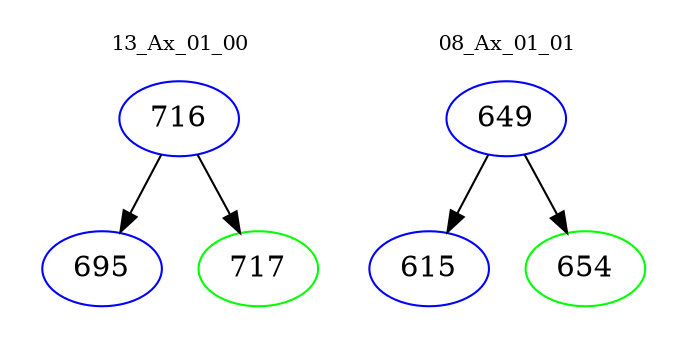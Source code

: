 digraph{
subgraph cluster_0 {
color = white
label = "13_Ax_01_00";
fontsize=10;
T0_716 [label="716", color="blue"]
T0_716 -> T0_695 [color="black"]
T0_695 [label="695", color="blue"]
T0_716 -> T0_717 [color="black"]
T0_717 [label="717", color="green"]
}
subgraph cluster_1 {
color = white
label = "08_Ax_01_01";
fontsize=10;
T1_649 [label="649", color="blue"]
T1_649 -> T1_615 [color="black"]
T1_615 [label="615", color="blue"]
T1_649 -> T1_654 [color="black"]
T1_654 [label="654", color="green"]
}
}
